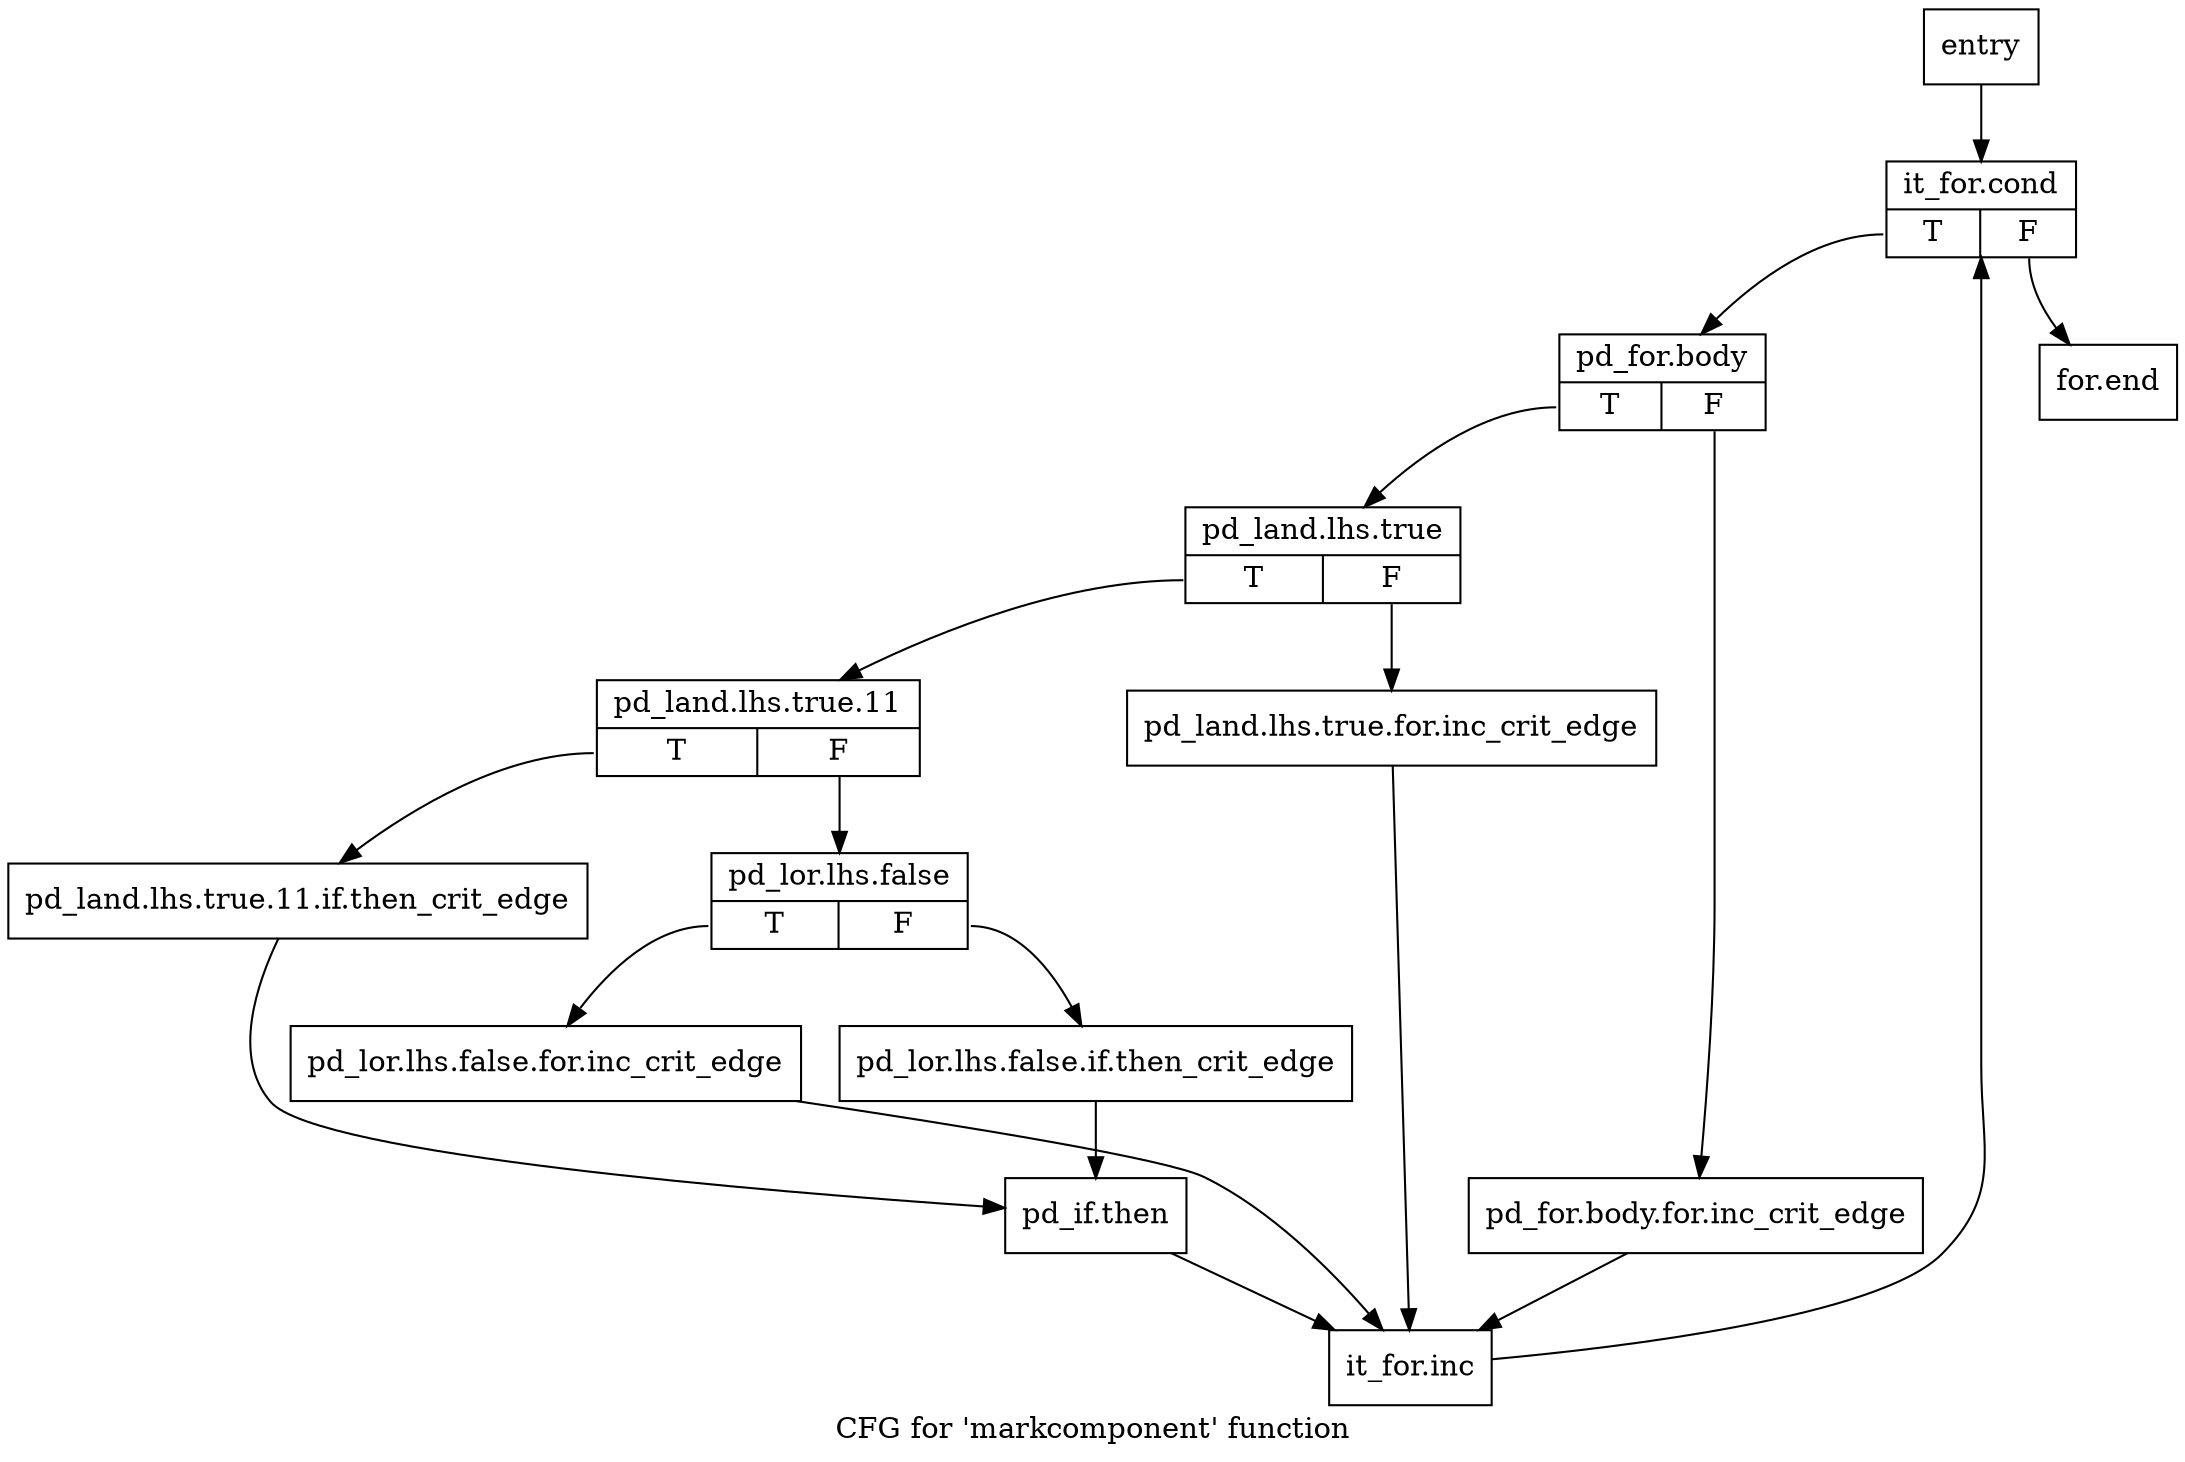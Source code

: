 digraph "CFG for 'markcomponent' function" {
	label="CFG for 'markcomponent' function";

	Node0x3643d10 [shape=record,label="{entry}"];
	Node0x3643d10 -> Node0x3643d60;
	Node0x3643d60 [shape=record,label="{it_for.cond|{<s0>T|<s1>F}}"];
	Node0x3643d60:s0 -> Node0x3643db0;
	Node0x3643d60:s1 -> Node0x3644120;
	Node0x3643db0 [shape=record,label="{pd_for.body|{<s0>T|<s1>F}}"];
	Node0x3643db0:s0 -> Node0x3643e50;
	Node0x3643db0:s1 -> Node0x3643e00;
	Node0x3643e00 [shape=record,label="{pd_for.body.for.inc_crit_edge}"];
	Node0x3643e00 -> Node0x36440d0;
	Node0x3643e50 [shape=record,label="{pd_land.lhs.true|{<s0>T|<s1>F}}"];
	Node0x3643e50:s0 -> Node0x3643ef0;
	Node0x3643e50:s1 -> Node0x3643ea0;
	Node0x3643ea0 [shape=record,label="{pd_land.lhs.true.for.inc_crit_edge}"];
	Node0x3643ea0 -> Node0x36440d0;
	Node0x3643ef0 [shape=record,label="{pd_land.lhs.true.11|{<s0>T|<s1>F}}"];
	Node0x3643ef0:s0 -> Node0x3643f40;
	Node0x3643ef0:s1 -> Node0x3643f90;
	Node0x3643f40 [shape=record,label="{pd_land.lhs.true.11.if.then_crit_edge}"];
	Node0x3643f40 -> Node0x3644080;
	Node0x3643f90 [shape=record,label="{pd_lor.lhs.false|{<s0>T|<s1>F}}"];
	Node0x3643f90:s0 -> Node0x3644030;
	Node0x3643f90:s1 -> Node0x3643fe0;
	Node0x3643fe0 [shape=record,label="{pd_lor.lhs.false.if.then_crit_edge}"];
	Node0x3643fe0 -> Node0x3644080;
	Node0x3644030 [shape=record,label="{pd_lor.lhs.false.for.inc_crit_edge}"];
	Node0x3644030 -> Node0x36440d0;
	Node0x3644080 [shape=record,label="{pd_if.then}"];
	Node0x3644080 -> Node0x36440d0;
	Node0x36440d0 [shape=record,label="{it_for.inc}"];
	Node0x36440d0 -> Node0x3643d60;
	Node0x3644120 [shape=record,label="{for.end}"];
}
